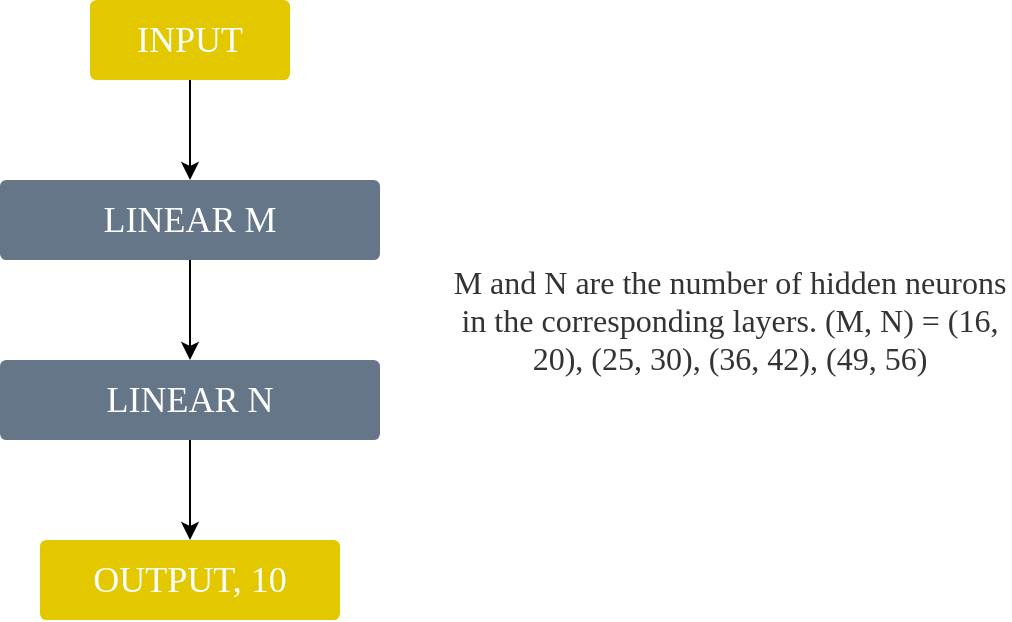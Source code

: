 <mxfile version="12.9.9" type="device"><diagram id="eqp49YouVya6DY96EYBB" name="Page-1"><mxGraphModel dx="1186" dy="875" grid="1" gridSize="10" guides="1" tooltips="1" connect="1" arrows="1" fold="1" page="1" pageScale="1" pageWidth="850" pageHeight="1100" math="0" shadow="0"><root><mxCell id="0"/><mxCell id="1" parent="0"/><mxCell id="tc-YMXaQxaKj3dWAs_RJ-4" style="edgeStyle=orthogonalEdgeStyle;rounded=0;orthogonalLoop=1;jettySize=auto;html=1;exitX=0.5;exitY=1;exitDx=0;exitDy=0;entryX=0.5;entryY=0;entryDx=0;entryDy=0;" edge="1" parent="1" source="5jJAaZwn_t1WPybDyn7Z-1" target="tc-YMXaQxaKj3dWAs_RJ-2"><mxGeometry relative="1" as="geometry"/></mxCell><mxCell id="5jJAaZwn_t1WPybDyn7Z-1" value="&lt;font face=&quot;Monaco&quot; style=&quot;font-size: 18px&quot;&gt;INPUT&lt;/font&gt;" style="rounded=1;whiteSpace=wrap;html=1;strokeColor=none;fillColor=#e3c800;fontColor=#ffffff;arcSize=8;" parent="1" vertex="1"><mxGeometry x="310" y="120" width="100" height="40" as="geometry"/></mxCell><mxCell id="5jJAaZwn_t1WPybDyn7Z-2" value="&lt;font face=&quot;Monaco&quot; style=&quot;font-size: 18px&quot;&gt;OUTPUT, 10&lt;/font&gt;" style="rounded=1;whiteSpace=wrap;html=1;strokeColor=none;fillColor=#e3c800;fontColor=#ffffff;arcSize=8;" parent="1" vertex="1"><mxGeometry x="285" y="390" width="150" height="40" as="geometry"/></mxCell><mxCell id="tc-YMXaQxaKj3dWAs_RJ-5" style="edgeStyle=orthogonalEdgeStyle;rounded=0;orthogonalLoop=1;jettySize=auto;html=1;exitX=0.5;exitY=1;exitDx=0;exitDy=0;entryX=0.5;entryY=0;entryDx=0;entryDy=0;" edge="1" parent="1" source="tc-YMXaQxaKj3dWAs_RJ-2" target="tc-YMXaQxaKj3dWAs_RJ-3"><mxGeometry relative="1" as="geometry"/></mxCell><mxCell id="tc-YMXaQxaKj3dWAs_RJ-2" value="&lt;font face=&quot;Monaco&quot; style=&quot;font-size: 18px&quot;&gt;LINEAR M&lt;/font&gt;" style="rounded=1;whiteSpace=wrap;html=1;strokeColor=none;fillColor=#647687;fontColor=#ffffff;arcSize=8;" vertex="1" parent="1"><mxGeometry x="265" y="210" width="190" height="40" as="geometry"/></mxCell><mxCell id="tc-YMXaQxaKj3dWAs_RJ-6" style="edgeStyle=orthogonalEdgeStyle;rounded=0;orthogonalLoop=1;jettySize=auto;html=1;exitX=0.5;exitY=1;exitDx=0;exitDy=0;entryX=0.5;entryY=0;entryDx=0;entryDy=0;" edge="1" parent="1" source="tc-YMXaQxaKj3dWAs_RJ-3" target="5jJAaZwn_t1WPybDyn7Z-2"><mxGeometry relative="1" as="geometry"/></mxCell><mxCell id="tc-YMXaQxaKj3dWAs_RJ-3" value="&lt;font face=&quot;Monaco&quot; style=&quot;font-size: 18px&quot;&gt;LINEAR N&lt;/font&gt;" style="rounded=1;whiteSpace=wrap;html=1;strokeColor=none;fillColor=#647687;fontColor=#ffffff;arcSize=8;" vertex="1" parent="1"><mxGeometry x="265" y="300" width="190" height="40" as="geometry"/></mxCell><mxCell id="tc-YMXaQxaKj3dWAs_RJ-7" value="&lt;span style=&quot;font-family: &amp;#34;monaco&amp;#34;&quot;&gt;&lt;font color=&quot;#333333&quot; style=&quot;font-size: 16px&quot;&gt;M and N are the number of hidden neurons in the corresponding layers. (M, N) = (16, 20), (25, 30), (36, 42), (49, 56)&lt;/font&gt;&lt;/span&gt;" style="text;html=1;strokeColor=none;fillColor=none;align=center;verticalAlign=middle;whiteSpace=wrap;rounded=0;" vertex="1" parent="1"><mxGeometry x="490" y="210" width="280" height="140" as="geometry"/></mxCell></root></mxGraphModel></diagram></mxfile>